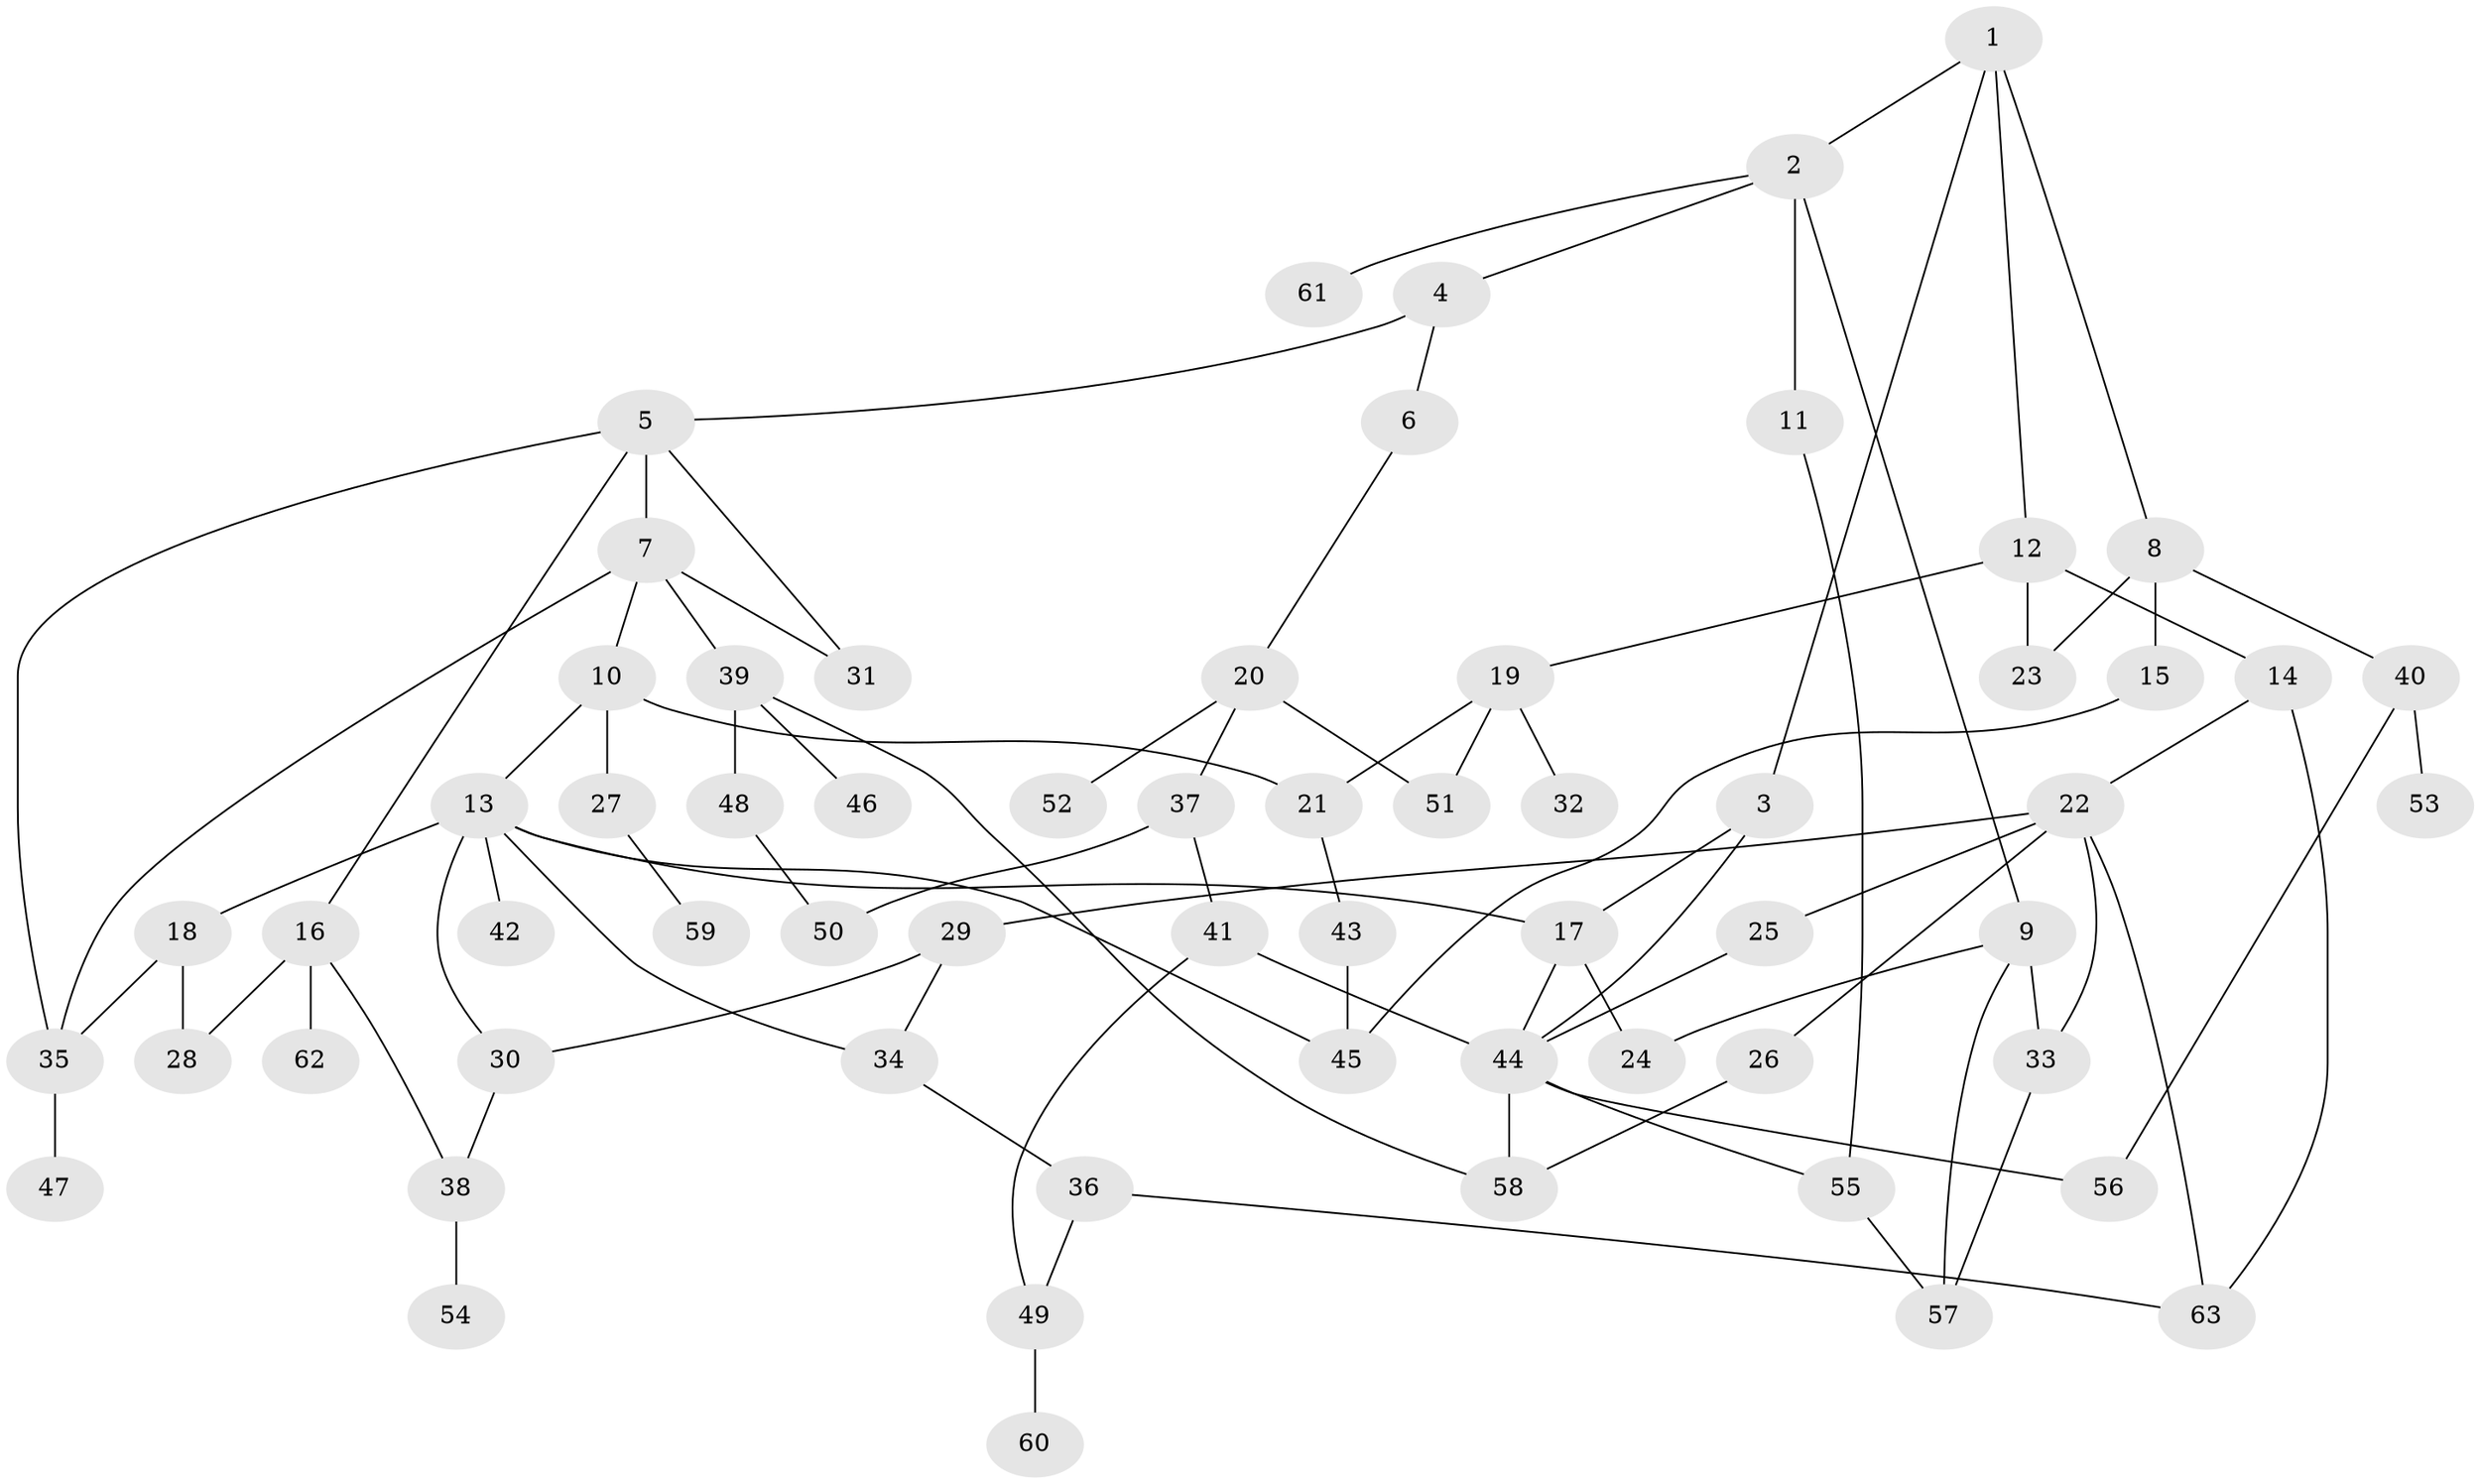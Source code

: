 // Generated by graph-tools (version 1.1) at 2025/25/03/09/25 03:25:25]
// undirected, 63 vertices, 90 edges
graph export_dot {
graph [start="1"]
  node [color=gray90,style=filled];
  1;
  2;
  3;
  4;
  5;
  6;
  7;
  8;
  9;
  10;
  11;
  12;
  13;
  14;
  15;
  16;
  17;
  18;
  19;
  20;
  21;
  22;
  23;
  24;
  25;
  26;
  27;
  28;
  29;
  30;
  31;
  32;
  33;
  34;
  35;
  36;
  37;
  38;
  39;
  40;
  41;
  42;
  43;
  44;
  45;
  46;
  47;
  48;
  49;
  50;
  51;
  52;
  53;
  54;
  55;
  56;
  57;
  58;
  59;
  60;
  61;
  62;
  63;
  1 -- 2;
  1 -- 3;
  1 -- 8;
  1 -- 12;
  2 -- 4;
  2 -- 9;
  2 -- 11;
  2 -- 61;
  3 -- 17;
  3 -- 44;
  4 -- 5;
  4 -- 6;
  5 -- 7;
  5 -- 16;
  5 -- 35;
  5 -- 31;
  6 -- 20;
  7 -- 10;
  7 -- 31;
  7 -- 39;
  7 -- 35;
  8 -- 15;
  8 -- 40;
  8 -- 23;
  9 -- 57;
  9 -- 24;
  9 -- 33;
  10 -- 13;
  10 -- 27;
  10 -- 21;
  11 -- 55;
  12 -- 14;
  12 -- 19;
  12 -- 23;
  13 -- 17;
  13 -- 18;
  13 -- 30;
  13 -- 34;
  13 -- 42;
  13 -- 45;
  14 -- 22;
  14 -- 63;
  15 -- 45;
  16 -- 38;
  16 -- 62;
  16 -- 28;
  17 -- 24;
  17 -- 44;
  18 -- 28;
  18 -- 35;
  19 -- 21;
  19 -- 32;
  19 -- 51;
  20 -- 37;
  20 -- 51;
  20 -- 52;
  21 -- 43;
  22 -- 25;
  22 -- 26;
  22 -- 29;
  22 -- 33;
  22 -- 63;
  25 -- 44;
  26 -- 58;
  27 -- 59;
  29 -- 34;
  29 -- 30;
  30 -- 38;
  33 -- 57;
  34 -- 36;
  35 -- 47;
  36 -- 49;
  36 -- 63;
  37 -- 41;
  37 -- 50;
  38 -- 54;
  39 -- 46;
  39 -- 48;
  39 -- 58;
  40 -- 53;
  40 -- 56;
  41 -- 44;
  41 -- 49;
  43 -- 45;
  44 -- 56;
  44 -- 58;
  44 -- 55;
  48 -- 50;
  49 -- 60;
  55 -- 57;
}
